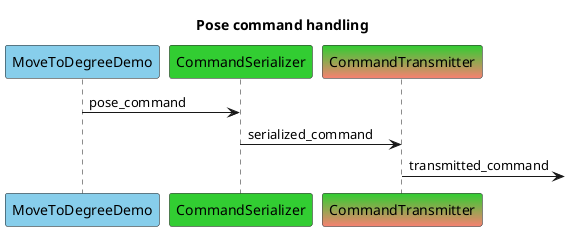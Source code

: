 @startuml

title Pose command handling

participant MoveToDegreeDemo #SkyBlue
participant CommandSerializer #LimeGreen
participant CommandSerializer #LimeGreen-Salmon
participant CommandTransmitter #LimeGreen-Salmon

    MoveToDegreeDemo -> CommandSerializer:pose_command

    CommandSerializer -> CommandTransmitter:serialized_command
    CommandTransmitter ->]:transmitted_command

@enduml
